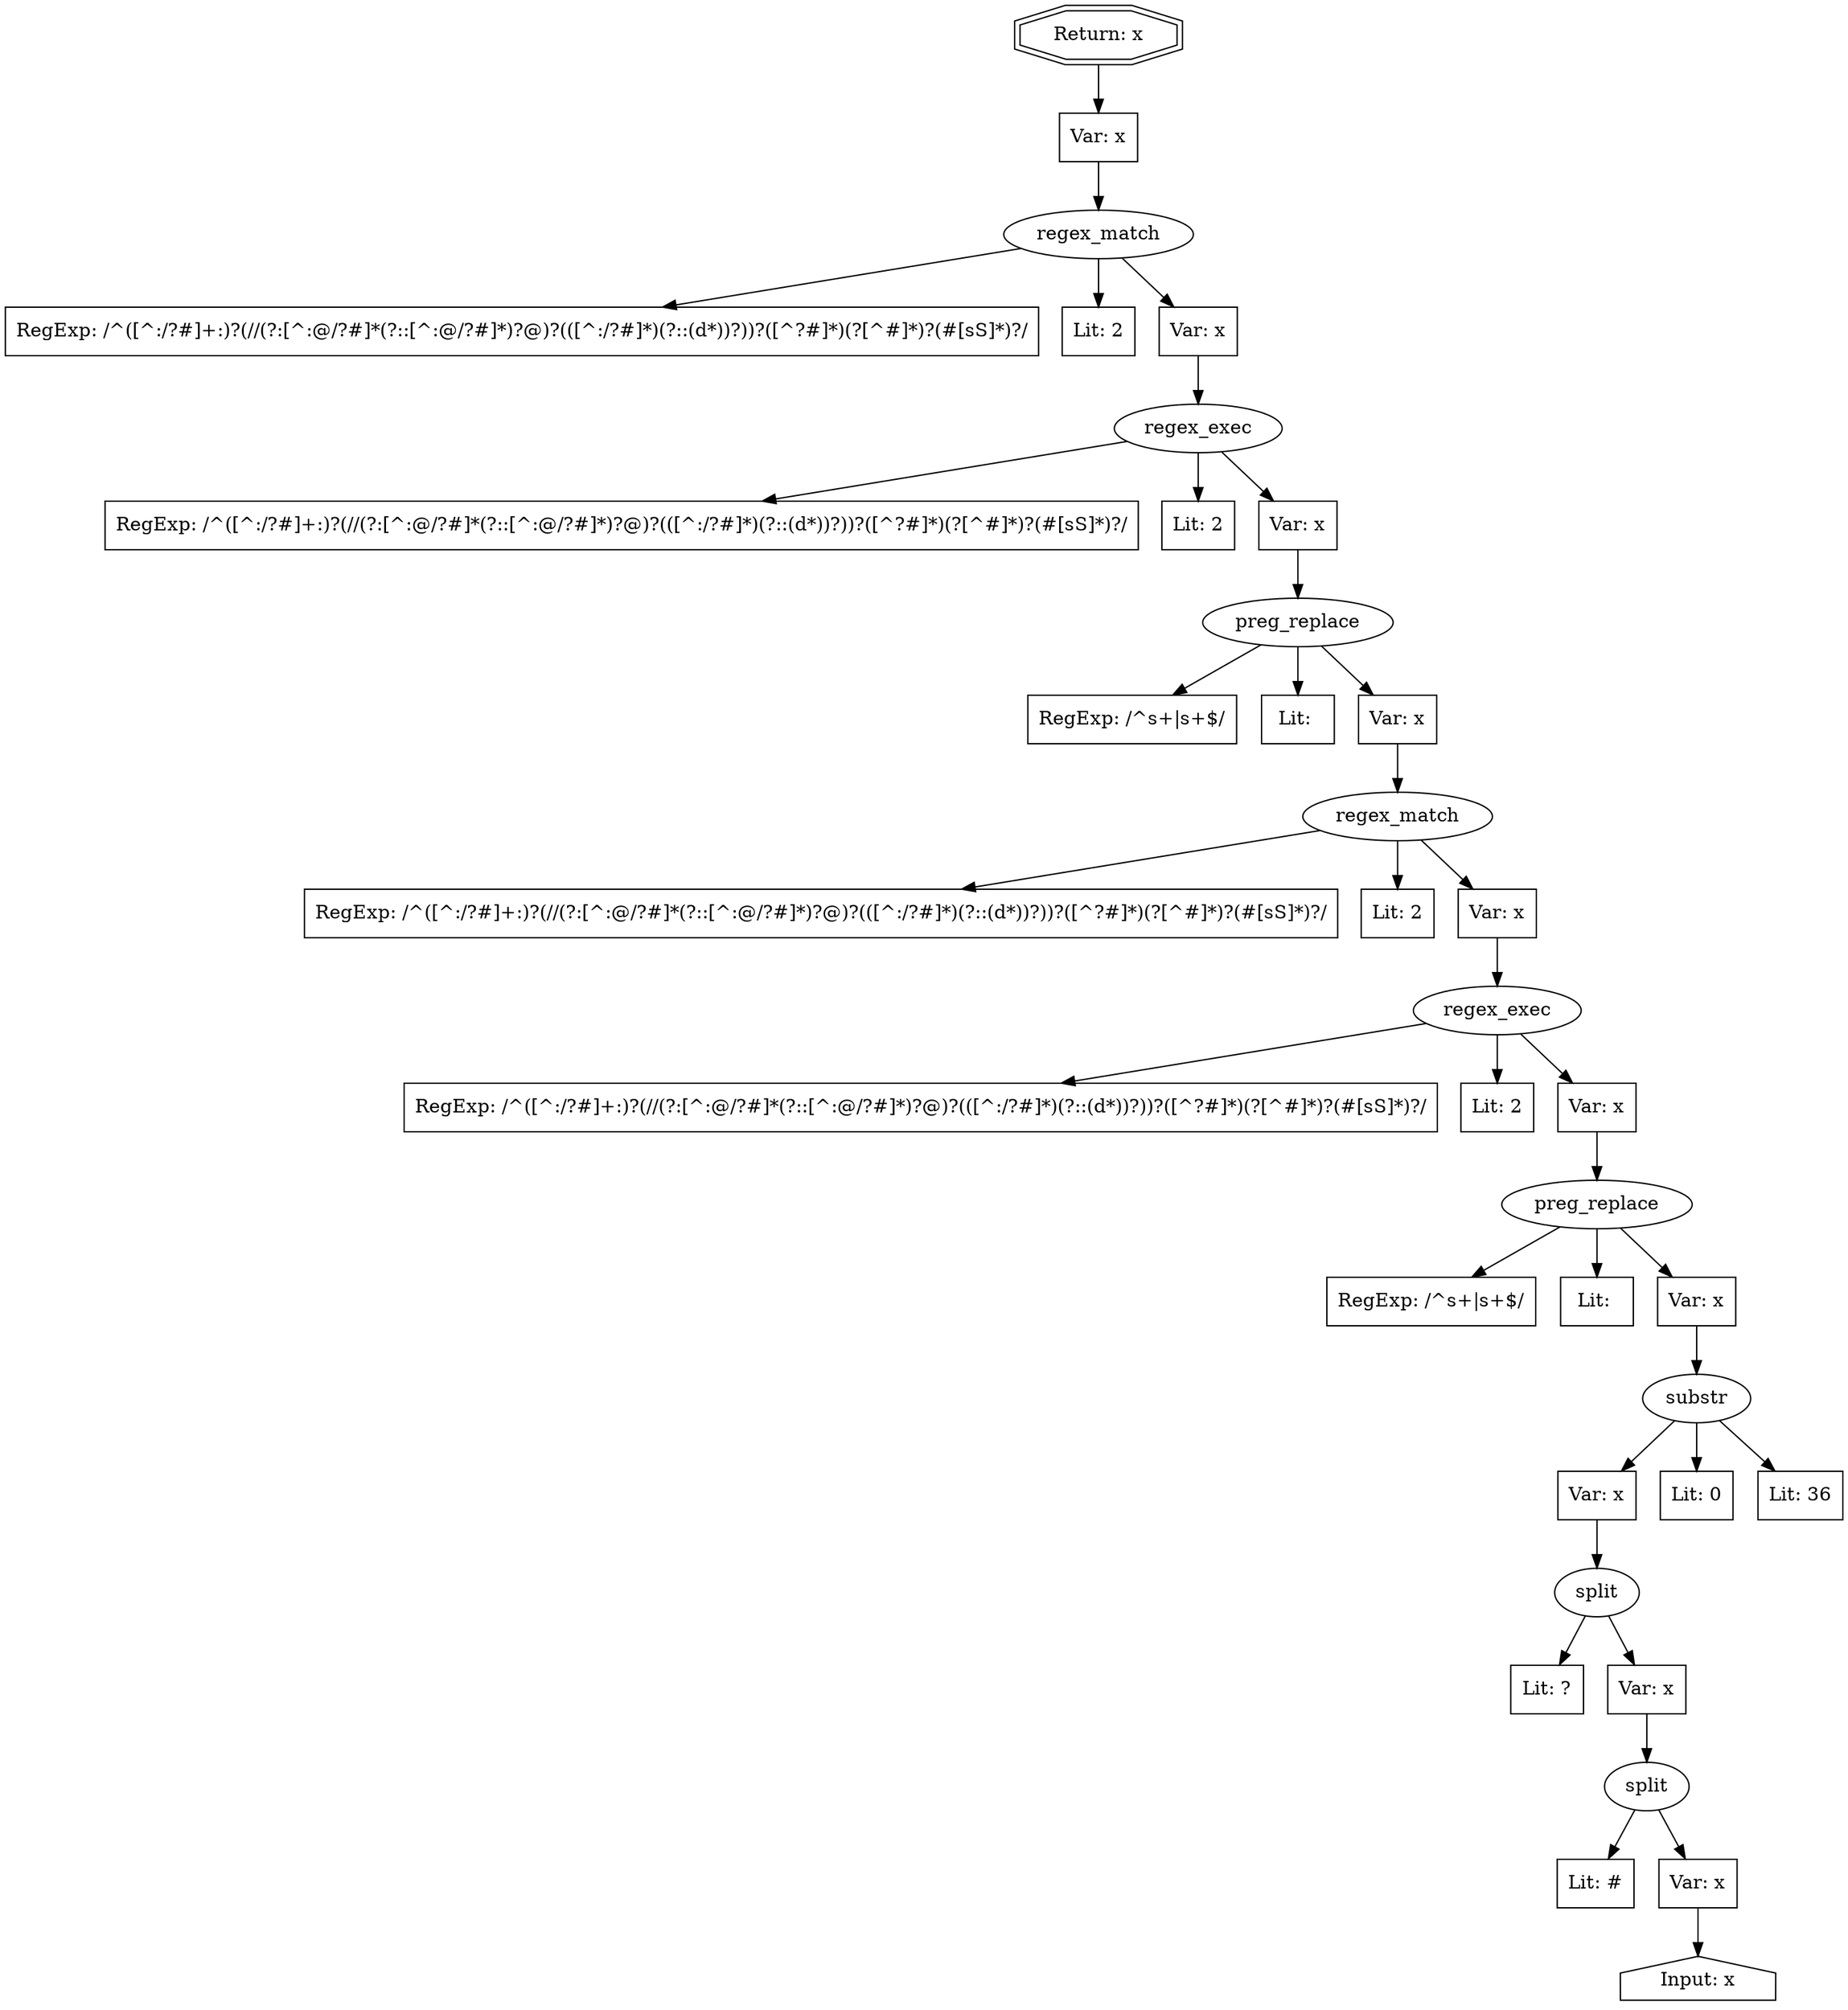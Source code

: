 // Finding: 8da0af51-4958-4854-9163-86aedfa73a5a
// Finding.url: https://www.example221.com/ca/en/aco/home.html?isAuth=true#|taintfoxLog('7b12cdc78e334d46970d2ed8257b7a05')//
// Finding.parentloc: https://www.example221.com/ca/en/aco/home.html?isAuth=true#|taintfoxLog('7b12cdc78e334d46970d2ed8257b7a05')//
// Finding.domain: www.example221.com
// Finding.base_domain: example221.com
// Finding.source: location.href
// Finding.sink: script.text
// Sanitizer.score: 2
// Sanitizer.name: value
// Sanitizer.location: https://www.example221.com/etc/designs/aircanada/scripts/library/polyfill-es5.2021328179.js - value:743:29944
// Finding.begin: 36713
// Finding.end: 36732
// Finding.original_uuid: e486899d-728f-4475-84e5-7689d0a9fe94
// Finding.TwentyFiveMillionFlowsId: -1920498691
// Finding.script: https://www.example221.com/assets/ae427fbb9e32edec2065f3c335af8c367001194a011
// Finding.line: 20
// Exploit.uuid: 7b12cdc7-8e33-4d46-970d-2ed8257b7a05
// Exploit.success: false
// Exploit.status: validated
// Exploit.method: C
// Exploit.type: js
// Exploit.token: ExpressionStatement
// Exploit.content: undefined
// Exploit.quote_type: None
// Exploit.tag: None
// Exploit.break_out: |
// Exploit.break_in: //
// Exploit.payload: |taintfoxLog(1)//
// Exploit.begin_taint_url: 0
// Exploit.end_taint_url: 6
// Exploit.replace_begin_url: 57
// Exploit.replace_end_url: 57
// Exploit.replace_begin_param: 36713
// Exploit.replace_end_param: 36713
// Issues.LargestEncodeAttrStringChain: 0
// Issues.LargestTextFragmentEncodeChainLength: 0
// Issues.HasApproximation: false
// Issues.HasMissingImplementation: false
// Issues.HasInfiniteRegexWithFunctionReplacer: false
// Issues.MergedSplitAndJoins: false
// Issues.HasUrlInRhsOfReplace: false
// Issues.HasUrlInLhsOfReplace: false
// Issues.HasCookieValueInLhsOfreplace: false
// Issues.HasCookieValueInRhsOfreplace: false
// Issues.HasCookieValueInMatchPattern: false
// Issues.HasCookieValueInExecPattern: false
// Issues.RemovedLRConcats: true
// Issues.RemovedReplaceArtifacts: false
// Issues.HasUrlInMatchPattern: false
// Issues.HasUrlInExecPattern: false
// Issues.RemovedNOPreplaces: false
// Issues.Known_sanitizer: false
// DepGraph.hash: 2112295947
// DepGraph.sanitizer_hash: -473074472
// Removed LR concats 
// Removed LR concats 
digraph cfg {
n0 [shape=house, label="Input: x"];
n1 [shape=ellipse, label="split"];
n2 [shape=box, label="Lit: #"];
n3 [shape=box, label="Var: x"];
n4 [shape=ellipse, label="split"];
n5 [shape=box, label="Lit: ?"];
n6 [shape=box, label="Var: x"];
n7 [shape=ellipse, label="substr"];
n8 [shape=box, label="Var: x"];
n9 [shape=box, label="Lit: 0"];
n10 [shape=box, label="Lit: 36"];
n11 [shape=ellipse, label="preg_replace"];
n12 [shape=box, label="RegExp: /^\s+|\s+$/"];
n13 [shape=box, label="Lit: "];
n14 [shape=box, label="Var: x"];
n15 [shape=ellipse, label="regex_exec"];
n16 [shape=box, label="RegExp: /^([^:\/?#]+:)?(\/\/(?:[^:@\/?#]*(?::[^:@\/?#]*)?@)?(([^:\/?#]*)(?::(\d*))?))?([^?#]*)(\?[^#]*)?(#[\s\S]*)?/"];
n17 [shape=box, label="Lit: 2"];
n18 [shape=box, label="Var: x"];
n19 [shape=ellipse, label="regex_match"];
n20 [shape=box, label="RegExp: /^([^:\/?#]+:)?(\/\/(?:[^:@\/?#]*(?::[^:@\/?#]*)?@)?(([^:\/?#]*)(?::(\d*))?))?([^?#]*)(\?[^#]*)?(#[\s\S]*)?/"];
n21 [shape=box, label="Lit: 2"];
n22 [shape=box, label="Var: x"];
n23 [shape=ellipse, label="preg_replace"];
n24 [shape=box, label="RegExp: /^\s+|\s+$/"];
n25 [shape=box, label="Lit: "];
n26 [shape=box, label="Var: x"];
n27 [shape=ellipse, label="regex_exec"];
n28 [shape=box, label="RegExp: /^([^:\/?#]+:)?(\/\/(?:[^:@\/?#]*(?::[^:@\/?#]*)?@)?(([^:\/?#]*)(?::(\d*))?))?([^?#]*)(\?[^#]*)?(#[\s\S]*)?/"];
n29 [shape=box, label="Lit: 2"];
n30 [shape=box, label="Var: x"];
n31 [shape=ellipse, label="regex_match"];
n32 [shape=box, label="RegExp: /^([^:\/?#]+:)?(\/\/(?:[^:@\/?#]*(?::[^:@\/?#]*)?@)?(([^:\/?#]*)(?::(\d*))?))?([^?#]*)(\?[^#]*)?(#[\s\S]*)?/"];
n33 [shape=box, label="Lit: 2"];
n34 [shape=box, label="Var: x"];
n35 [shape=box, label="Var: x"];
n36 [shape=doubleoctagon, label="Return: x"];
n3 -> n0;
n1 -> n2;
n1 -> n3;
n6 -> n1;
n4 -> n5;
n4 -> n6;
n8 -> n4;
n7 -> n8;
n7 -> n9;
n7 -> n10;
n14 -> n7;
n11 -> n12;
n11 -> n13;
n11 -> n14;
n18 -> n11;
n15 -> n16;
n15 -> n17;
n15 -> n18;
n22 -> n15;
n19 -> n20;
n19 -> n21;
n19 -> n22;
n26 -> n19;
n23 -> n24;
n23 -> n25;
n23 -> n26;
n30 -> n23;
n27 -> n28;
n27 -> n29;
n27 -> n30;
n34 -> n27;
n31 -> n32;
n31 -> n33;
n31 -> n34;
n35 -> n31;
n36 -> n35;
}